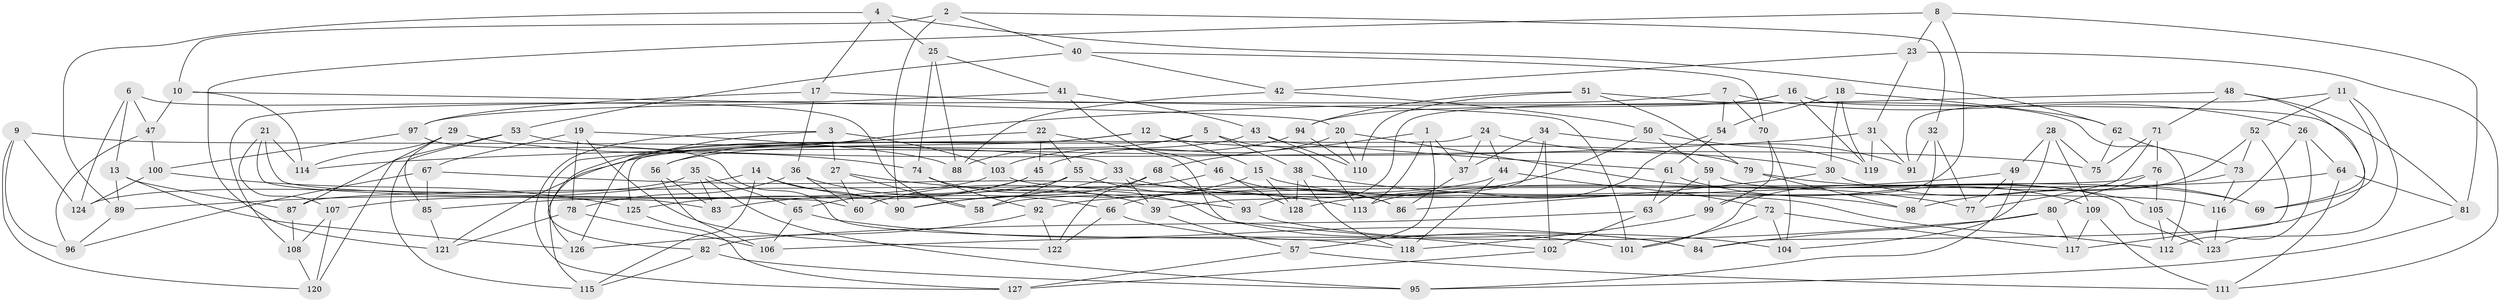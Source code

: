 // coarse degree distribution, {6: 0.6103896103896104, 4: 0.3116883116883117, 5: 0.05194805194805195, 3: 0.025974025974025976}
// Generated by graph-tools (version 1.1) at 2025/42/03/06/25 10:42:22]
// undirected, 128 vertices, 256 edges
graph export_dot {
graph [start="1"]
  node [color=gray90,style=filled];
  1;
  2;
  3;
  4;
  5;
  6;
  7;
  8;
  9;
  10;
  11;
  12;
  13;
  14;
  15;
  16;
  17;
  18;
  19;
  20;
  21;
  22;
  23;
  24;
  25;
  26;
  27;
  28;
  29;
  30;
  31;
  32;
  33;
  34;
  35;
  36;
  37;
  38;
  39;
  40;
  41;
  42;
  43;
  44;
  45;
  46;
  47;
  48;
  49;
  50;
  51;
  52;
  53;
  54;
  55;
  56;
  57;
  58;
  59;
  60;
  61;
  62;
  63;
  64;
  65;
  66;
  67;
  68;
  69;
  70;
  71;
  72;
  73;
  74;
  75;
  76;
  77;
  78;
  79;
  80;
  81;
  82;
  83;
  84;
  85;
  86;
  87;
  88;
  89;
  90;
  91;
  92;
  93;
  94;
  95;
  96;
  97;
  98;
  99;
  100;
  101;
  102;
  103;
  104;
  105;
  106;
  107;
  108;
  109;
  110;
  111;
  112;
  113;
  114;
  115;
  116;
  117;
  118;
  119;
  120;
  121;
  122;
  123;
  124;
  125;
  126;
  127;
  128;
  1 -- 37;
  1 -- 113;
  1 -- 68;
  1 -- 57;
  2 -- 90;
  2 -- 32;
  2 -- 10;
  2 -- 40;
  3 -- 27;
  3 -- 82;
  3 -- 127;
  3 -- 103;
  4 -- 17;
  4 -- 25;
  4 -- 62;
  4 -- 89;
  5 -- 126;
  5 -- 38;
  5 -- 113;
  5 -- 88;
  6 -- 47;
  6 -- 58;
  6 -- 13;
  6 -- 124;
  7 -- 70;
  7 -- 97;
  7 -- 54;
  7 -- 26;
  8 -- 99;
  8 -- 121;
  8 -- 81;
  8 -- 23;
  9 -- 33;
  9 -- 96;
  9 -- 124;
  9 -- 120;
  10 -- 114;
  10 -- 47;
  10 -- 20;
  11 -- 91;
  11 -- 123;
  11 -- 52;
  11 -- 69;
  12 -- 56;
  12 -- 79;
  12 -- 115;
  12 -- 15;
  13 -- 89;
  13 -- 126;
  13 -- 87;
  14 -- 115;
  14 -- 66;
  14 -- 90;
  14 -- 89;
  15 -- 69;
  15 -- 90;
  15 -- 128;
  16 -- 119;
  16 -- 93;
  16 -- 117;
  16 -- 94;
  17 -- 36;
  17 -- 101;
  17 -- 97;
  18 -- 119;
  18 -- 54;
  18 -- 30;
  18 -- 62;
  19 -- 88;
  19 -- 67;
  19 -- 78;
  19 -- 122;
  20 -- 110;
  20 -- 77;
  20 -- 45;
  21 -- 114;
  21 -- 83;
  21 -- 107;
  21 -- 60;
  22 -- 102;
  22 -- 45;
  22 -- 126;
  22 -- 55;
  23 -- 111;
  23 -- 31;
  23 -- 42;
  24 -- 125;
  24 -- 44;
  24 -- 30;
  24 -- 37;
  25 -- 41;
  25 -- 88;
  25 -- 74;
  26 -- 64;
  26 -- 112;
  26 -- 116;
  27 -- 58;
  27 -- 93;
  27 -- 60;
  28 -- 104;
  28 -- 49;
  28 -- 109;
  28 -- 75;
  29 -- 85;
  29 -- 74;
  29 -- 114;
  29 -- 87;
  30 -- 69;
  30 -- 86;
  31 -- 119;
  31 -- 91;
  31 -- 114;
  32 -- 98;
  32 -- 91;
  32 -- 77;
  33 -- 39;
  33 -- 83;
  33 -- 112;
  34 -- 91;
  34 -- 37;
  34 -- 102;
  34 -- 39;
  35 -- 83;
  35 -- 124;
  35 -- 65;
  35 -- 95;
  36 -- 60;
  36 -- 39;
  36 -- 78;
  37 -- 86;
  38 -- 98;
  38 -- 128;
  38 -- 118;
  39 -- 57;
  40 -- 42;
  40 -- 53;
  40 -- 70;
  41 -- 43;
  41 -- 46;
  41 -- 108;
  42 -- 50;
  42 -- 88;
  43 -- 61;
  43 -- 121;
  43 -- 110;
  44 -- 72;
  44 -- 118;
  44 -- 58;
  45 -- 125;
  45 -- 65;
  46 -- 60;
  46 -- 128;
  46 -- 86;
  47 -- 96;
  47 -- 100;
  48 -- 81;
  48 -- 69;
  48 -- 71;
  48 -- 56;
  49 -- 95;
  49 -- 77;
  49 -- 128;
  50 -- 66;
  50 -- 119;
  50 -- 59;
  51 -- 112;
  51 -- 79;
  51 -- 94;
  51 -- 110;
  52 -- 73;
  52 -- 84;
  52 -- 101;
  53 -- 115;
  53 -- 75;
  53 -- 120;
  54 -- 61;
  54 -- 113;
  55 -- 58;
  55 -- 85;
  55 -- 86;
  56 -- 106;
  56 -- 83;
  57 -- 127;
  57 -- 111;
  59 -- 123;
  59 -- 63;
  59 -- 99;
  61 -- 109;
  61 -- 63;
  62 -- 73;
  62 -- 75;
  63 -- 102;
  63 -- 82;
  64 -- 92;
  64 -- 81;
  64 -- 111;
  65 -- 106;
  65 -- 84;
  66 -- 84;
  66 -- 122;
  67 -- 85;
  67 -- 96;
  67 -- 113;
  68 -- 93;
  68 -- 122;
  68 -- 90;
  70 -- 104;
  70 -- 99;
  71 -- 76;
  71 -- 77;
  71 -- 75;
  72 -- 117;
  72 -- 101;
  72 -- 104;
  73 -- 116;
  73 -- 98;
  74 -- 101;
  74 -- 92;
  76 -- 80;
  76 -- 87;
  76 -- 105;
  78 -- 106;
  78 -- 121;
  79 -- 105;
  79 -- 98;
  80 -- 117;
  80 -- 106;
  80 -- 84;
  81 -- 95;
  82 -- 115;
  82 -- 95;
  85 -- 121;
  87 -- 108;
  89 -- 96;
  92 -- 122;
  92 -- 126;
  93 -- 104;
  94 -- 103;
  94 -- 110;
  97 -- 118;
  97 -- 100;
  99 -- 118;
  100 -- 125;
  100 -- 124;
  102 -- 127;
  103 -- 116;
  103 -- 107;
  105 -- 112;
  105 -- 123;
  107 -- 108;
  107 -- 120;
  108 -- 120;
  109 -- 111;
  109 -- 117;
  116 -- 123;
  125 -- 127;
}
